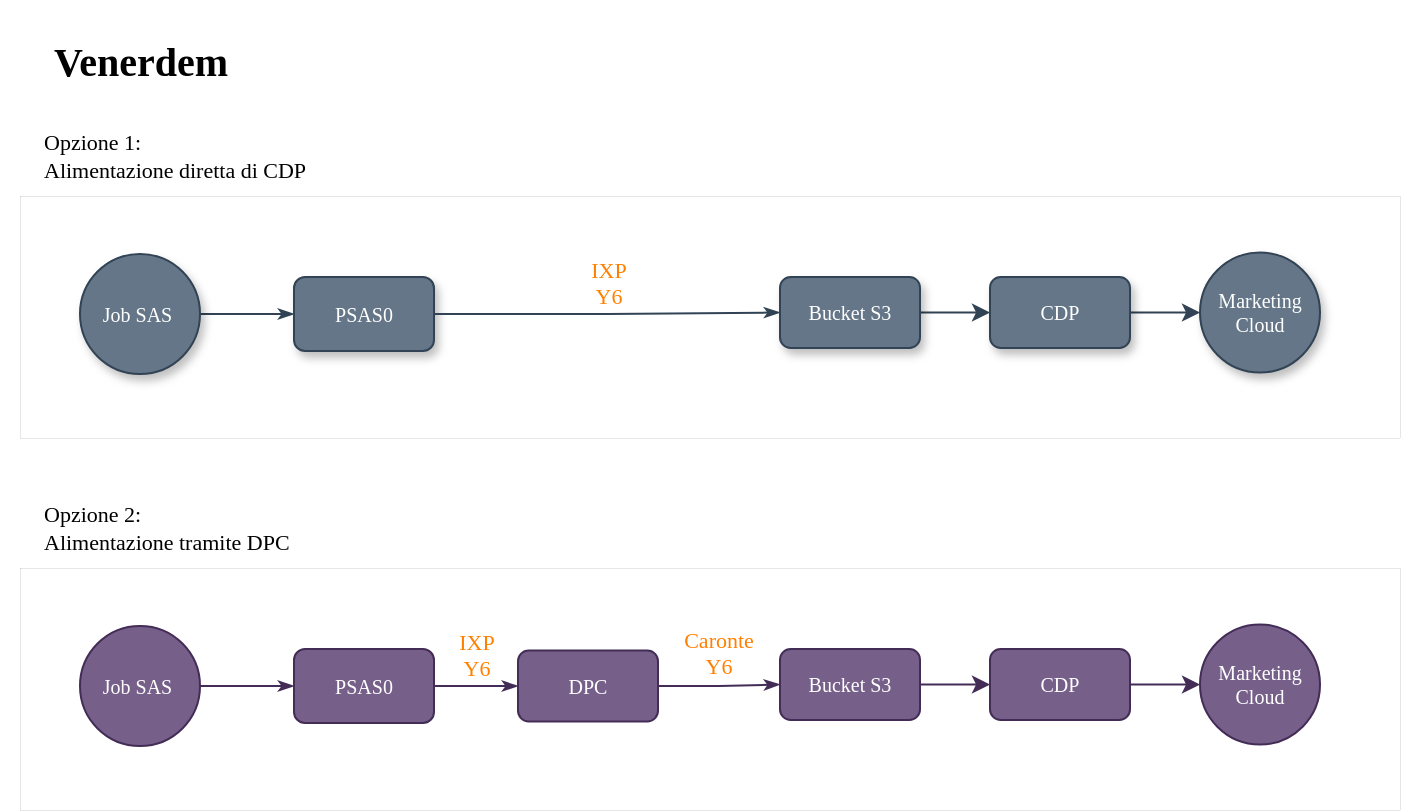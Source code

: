 <mxfile version="20.8.0" type="github">
  <diagram name="Page-1" id="c7488fd3-1785-93aa-aadb-54a6760d102a">
    <mxGraphModel dx="1435" dy="793" grid="1" gridSize="10" guides="1" tooltips="1" connect="1" arrows="1" fold="1" page="1" pageScale="1" pageWidth="1100" pageHeight="850" background="none" math="0" shadow="0">
      <root>
        <mxCell id="0" />
        <mxCell id="1" parent="0" />
        <mxCell id="OHbloAK1uQudg7SQ_7FL-36" value="" style="rounded=0;whiteSpace=wrap;html=1;fontFamily=Verdana;fontSize=11;fontColor=#FFFFFF;fillStyle=auto;fillColor=none;strokeWidth=0;dashed=1;dashPattern=1 2;" vertex="1" parent="1">
          <mxGeometry x="30" y="294" width="690" height="121" as="geometry" />
        </mxCell>
        <mxCell id="OHbloAK1uQudg7SQ_7FL-35" value="" style="rounded=0;whiteSpace=wrap;html=1;fontFamily=Verdana;fontSize=11;fontColor=#FFFFFF;fillStyle=auto;fillColor=none;strokeWidth=0;dashed=1;dashPattern=1 2;" vertex="1" parent="1">
          <mxGeometry x="30" y="108" width="690" height="121" as="geometry" />
        </mxCell>
        <mxCell id="OHbloAK1uQudg7SQ_7FL-7" style="edgeStyle=orthogonalEdgeStyle;rounded=0;html=1;labelBackgroundColor=none;startArrow=none;startFill=0;startSize=5;endArrow=classicThin;endFill=1;endSize=5;jettySize=auto;orthogonalLoop=1;strokeWidth=1;fontFamily=Verdana;fontSize=8;shadow=0;fillColor=#647687;strokeColor=#314354;" edge="1" parent="1" source="OHbloAK1uQudg7SQ_7FL-8" target="OHbloAK1uQudg7SQ_7FL-9">
          <mxGeometry relative="1" as="geometry" />
        </mxCell>
        <mxCell id="OHbloAK1uQudg7SQ_7FL-8" value="Job SAS&amp;nbsp;" style="ellipse;whiteSpace=wrap;html=1;rounded=0;shadow=1;labelBackgroundColor=none;strokeWidth=1;fontFamily=Verdana;fontSize=10;align=center;fillColor=#647687;fontColor=#ffffff;strokeColor=#314354;" vertex="1" parent="1">
          <mxGeometry x="60" y="137" width="60" height="60" as="geometry" />
        </mxCell>
        <mxCell id="OHbloAK1uQudg7SQ_7FL-9" value="PSAS0" style="rounded=1;whiteSpace=wrap;html=1;shadow=1;labelBackgroundColor=none;strokeWidth=1;fontFamily=Verdana;fontSize=10;align=center;fillColor=#647687;fontColor=#ffffff;strokeColor=#314354;" vertex="1" parent="1">
          <mxGeometry x="167" y="148.5" width="70" height="37" as="geometry" />
        </mxCell>
        <mxCell id="OHbloAK1uQudg7SQ_7FL-13" value="IXP&lt;br style=&quot;font-size: 11px;&quot;&gt;Y6" style="edgeStyle=orthogonalEdgeStyle;rounded=0;html=1;labelBackgroundColor=none;startArrow=none;startFill=0;startSize=5;endArrow=classicThin;endFill=1;endSize=5;jettySize=auto;orthogonalLoop=1;strokeWidth=1;fontFamily=Verdana;fontSize=11;fontColor=#FF8000;labelPosition=center;verticalLabelPosition=top;align=center;verticalAlign=bottom;shadow=0;fillColor=#647687;strokeColor=#314354;" edge="1" parent="1" source="OHbloAK1uQudg7SQ_7FL-9" target="OHbloAK1uQudg7SQ_7FL-16">
          <mxGeometry relative="1" as="geometry" />
        </mxCell>
        <mxCell id="OHbloAK1uQudg7SQ_7FL-29" value="" style="edgeStyle=orthogonalEdgeStyle;rounded=0;orthogonalLoop=1;jettySize=auto;html=1;fontFamily=Verdana;fontSize=10;shadow=0;fillColor=#647687;strokeColor=#314354;" edge="1" parent="1" source="OHbloAK1uQudg7SQ_7FL-16" target="OHbloAK1uQudg7SQ_7FL-28">
          <mxGeometry relative="1" as="geometry" />
        </mxCell>
        <mxCell id="OHbloAK1uQudg7SQ_7FL-16" value="Bucket S3" style="rounded=1;whiteSpace=wrap;html=1;shadow=1;labelBackgroundColor=none;strokeWidth=1;fontFamily=Verdana;fontSize=10;align=center;fillColor=#647687;fontColor=#ffffff;strokeColor=#314354;" vertex="1" parent="1">
          <mxGeometry x="410" y="148.5" width="70" height="35.5" as="geometry" />
        </mxCell>
        <mxCell id="OHbloAK1uQudg7SQ_7FL-18" value="&lt;h1&gt;Venerdem&lt;/h1&gt;" style="text;html=1;align=center;verticalAlign=middle;resizable=0;points=[];autosize=1;strokeColor=none;fillColor=none;fontSize=10;fontFamily=Verdana;" vertex="1" parent="1">
          <mxGeometry x="20" y="10" width="140" height="60" as="geometry" />
        </mxCell>
        <mxCell id="OHbloAK1uQudg7SQ_7FL-31" value="" style="edgeStyle=orthogonalEdgeStyle;rounded=0;orthogonalLoop=1;jettySize=auto;html=1;fontFamily=Verdana;fontSize=10;entryX=0;entryY=0.5;entryDx=0;entryDy=0;shadow=0;fillColor=#647687;strokeColor=#314354;" edge="1" parent="1" source="OHbloAK1uQudg7SQ_7FL-28" target="OHbloAK1uQudg7SQ_7FL-32">
          <mxGeometry relative="1" as="geometry">
            <mxPoint x="605.0" y="167.793" as="targetPoint" />
          </mxGeometry>
        </mxCell>
        <mxCell id="OHbloAK1uQudg7SQ_7FL-28" value="CDP" style="rounded=1;whiteSpace=wrap;html=1;shadow=1;labelBackgroundColor=none;strokeWidth=1;fontFamily=Verdana;fontSize=10;align=center;fillColor=#647687;fontColor=#ffffff;strokeColor=#314354;" vertex="1" parent="1">
          <mxGeometry x="515" y="148.5" width="70" height="35.5" as="geometry" />
        </mxCell>
        <mxCell id="OHbloAK1uQudg7SQ_7FL-32" value="Marketing Cloud" style="ellipse;whiteSpace=wrap;html=1;rounded=0;shadow=1;labelBackgroundColor=none;strokeWidth=1;fontFamily=Verdana;fontSize=10;align=center;fillColor=#647687;fontColor=#ffffff;strokeColor=#314354;" vertex="1" parent="1">
          <mxGeometry x="620" y="136.25" width="60" height="60" as="geometry" />
        </mxCell>
        <mxCell id="OHbloAK1uQudg7SQ_7FL-33" value="Opzione 1:&lt;br&gt;Alimentazione diretta di CDP" style="text;html=1;align=left;verticalAlign=middle;resizable=0;points=[];autosize=1;strokeColor=none;fillColor=none;fontSize=11;fontFamily=Verdana;fontColor=#000000;" vertex="1" parent="1">
          <mxGeometry x="40" y="68" width="180" height="40" as="geometry" />
        </mxCell>
        <mxCell id="OHbloAK1uQudg7SQ_7FL-37" style="edgeStyle=orthogonalEdgeStyle;rounded=0;html=1;labelBackgroundColor=none;startArrow=none;startFill=0;startSize=5;endArrow=classicThin;endFill=1;endSize=5;jettySize=auto;orthogonalLoop=1;strokeWidth=1;fontFamily=Verdana;fontSize=8;fillColor=#76608a;strokeColor=#432D57;" edge="1" source="OHbloAK1uQudg7SQ_7FL-38" target="OHbloAK1uQudg7SQ_7FL-39" parent="1">
          <mxGeometry relative="1" as="geometry" />
        </mxCell>
        <mxCell id="OHbloAK1uQudg7SQ_7FL-38" value="Job SAS&amp;nbsp;" style="ellipse;whiteSpace=wrap;html=1;rounded=0;shadow=0;labelBackgroundColor=none;strokeWidth=1;fontFamily=Verdana;fontSize=10;align=center;fillColor=#76608a;fontColor=#ffffff;strokeColor=#432D57;" vertex="1" parent="1">
          <mxGeometry x="60" y="323" width="60" height="60" as="geometry" />
        </mxCell>
        <mxCell id="OHbloAK1uQudg7SQ_7FL-39" value="PSAS0" style="rounded=1;whiteSpace=wrap;html=1;shadow=0;labelBackgroundColor=none;strokeWidth=1;fontFamily=Verdana;fontSize=10;align=center;fillColor=#76608a;fontColor=#ffffff;strokeColor=#432D57;" vertex="1" parent="1">
          <mxGeometry x="167" y="334.5" width="70" height="37" as="geometry" />
        </mxCell>
        <mxCell id="OHbloAK1uQudg7SQ_7FL-40" value="IXP&lt;br style=&quot;font-size: 11px;&quot;&gt;Y6" style="edgeStyle=orthogonalEdgeStyle;rounded=0;html=1;labelBackgroundColor=none;startArrow=none;startFill=0;startSize=5;endArrow=classicThin;endFill=1;endSize=5;jettySize=auto;orthogonalLoop=1;strokeWidth=1;fontFamily=Verdana;fontSize=11;fontColor=#FF8000;labelPosition=center;verticalLabelPosition=top;align=center;verticalAlign=bottom;fillColor=#76608a;strokeColor=#432D57;" edge="1" source="OHbloAK1uQudg7SQ_7FL-39" target="OHbloAK1uQudg7SQ_7FL-42" parent="1">
          <mxGeometry relative="1" as="geometry" />
        </mxCell>
        <mxCell id="OHbloAK1uQudg7SQ_7FL-42" value="DPC" style="rounded=1;whiteSpace=wrap;html=1;shadow=0;labelBackgroundColor=none;strokeWidth=1;fontFamily=Verdana;fontSize=10;align=center;fillColor=#76608a;fontColor=#ffffff;strokeColor=#432D57;" vertex="1" parent="1">
          <mxGeometry x="279" y="335.25" width="70" height="35.5" as="geometry" />
        </mxCell>
        <mxCell id="OHbloAK1uQudg7SQ_7FL-43" value="" style="edgeStyle=orthogonalEdgeStyle;rounded=0;orthogonalLoop=1;jettySize=auto;html=1;fontFamily=Verdana;fontSize=10;entryX=0;entryY=0.5;entryDx=0;entryDy=0;fillColor=#76608a;strokeColor=#432D57;" edge="1" source="OHbloAK1uQudg7SQ_7FL-44" target="OHbloAK1uQudg7SQ_7FL-45" parent="1">
          <mxGeometry relative="1" as="geometry">
            <mxPoint x="605.0" y="353.793" as="targetPoint" />
          </mxGeometry>
        </mxCell>
        <mxCell id="OHbloAK1uQudg7SQ_7FL-44" value="CDP" style="rounded=1;whiteSpace=wrap;html=1;shadow=0;labelBackgroundColor=none;strokeWidth=1;fontFamily=Verdana;fontSize=10;align=center;fillColor=#76608a;fontColor=#ffffff;strokeColor=#432D57;" vertex="1" parent="1">
          <mxGeometry x="515" y="334.5" width="70" height="35.5" as="geometry" />
        </mxCell>
        <mxCell id="OHbloAK1uQudg7SQ_7FL-45" value="Marketing Cloud" style="ellipse;whiteSpace=wrap;html=1;rounded=0;shadow=0;labelBackgroundColor=none;strokeWidth=1;fontFamily=Verdana;fontSize=10;align=center;fillColor=#76608a;fontColor=#ffffff;strokeColor=#432D57;" vertex="1" parent="1">
          <mxGeometry x="620" y="322.25" width="60" height="60" as="geometry" />
        </mxCell>
        <mxCell id="OHbloAK1uQudg7SQ_7FL-46" value="Opzione 2:&lt;br&gt;Alimentazione tramite DPC" style="text;html=1;align=left;verticalAlign=middle;resizable=0;points=[];autosize=1;strokeColor=none;fillColor=none;fontSize=11;fontFamily=Verdana;fontColor=#000000;" vertex="1" parent="1">
          <mxGeometry x="40" y="254" width="170" height="40" as="geometry" />
        </mxCell>
        <mxCell id="OHbloAK1uQudg7SQ_7FL-55" value="Caronte&lt;br&gt;Y6" style="edgeStyle=orthogonalEdgeStyle;rounded=0;orthogonalLoop=1;jettySize=auto;html=1;fontFamily=Verdana;fontSize=11;fontColor=#FF8000;exitX=1;exitY=0.5;exitDx=0;exitDy=0;labelBackgroundColor=none;endArrow=classicThin;verticalAlign=bottom;startArrow=none;startFill=0;startSize=5;endFill=1;endSize=5;strokeWidth=1;entryX=0;entryY=0.5;entryDx=0;entryDy=0;fillColor=#76608a;strokeColor=#432D57;" edge="1" parent="1" source="OHbloAK1uQudg7SQ_7FL-42" target="OHbloAK1uQudg7SQ_7FL-53">
          <mxGeometry relative="1" as="geometry">
            <mxPoint x="390" y="353" as="targetPoint" />
          </mxGeometry>
        </mxCell>
        <mxCell id="OHbloAK1uQudg7SQ_7FL-56" style="edgeStyle=orthogonalEdgeStyle;rounded=0;orthogonalLoop=1;jettySize=auto;html=1;exitX=1;exitY=0.5;exitDx=0;exitDy=0;entryX=0;entryY=0.5;entryDx=0;entryDy=0;fontFamily=Verdana;fontSize=11;fontColor=#FFFFFF;fillColor=#76608a;strokeColor=#432D57;" edge="1" parent="1" source="OHbloAK1uQudg7SQ_7FL-53" target="OHbloAK1uQudg7SQ_7FL-44">
          <mxGeometry relative="1" as="geometry" />
        </mxCell>
        <mxCell id="OHbloAK1uQudg7SQ_7FL-53" value="Bucket S3" style="rounded=1;whiteSpace=wrap;html=1;shadow=0;labelBackgroundColor=none;strokeWidth=1;fontFamily=Verdana;fontSize=10;align=center;fillColor=#76608a;fontColor=#ffffff;strokeColor=#432D57;" vertex="1" parent="1">
          <mxGeometry x="410" y="334.5" width="70" height="35.5" as="geometry" />
        </mxCell>
      </root>
    </mxGraphModel>
  </diagram>
</mxfile>
